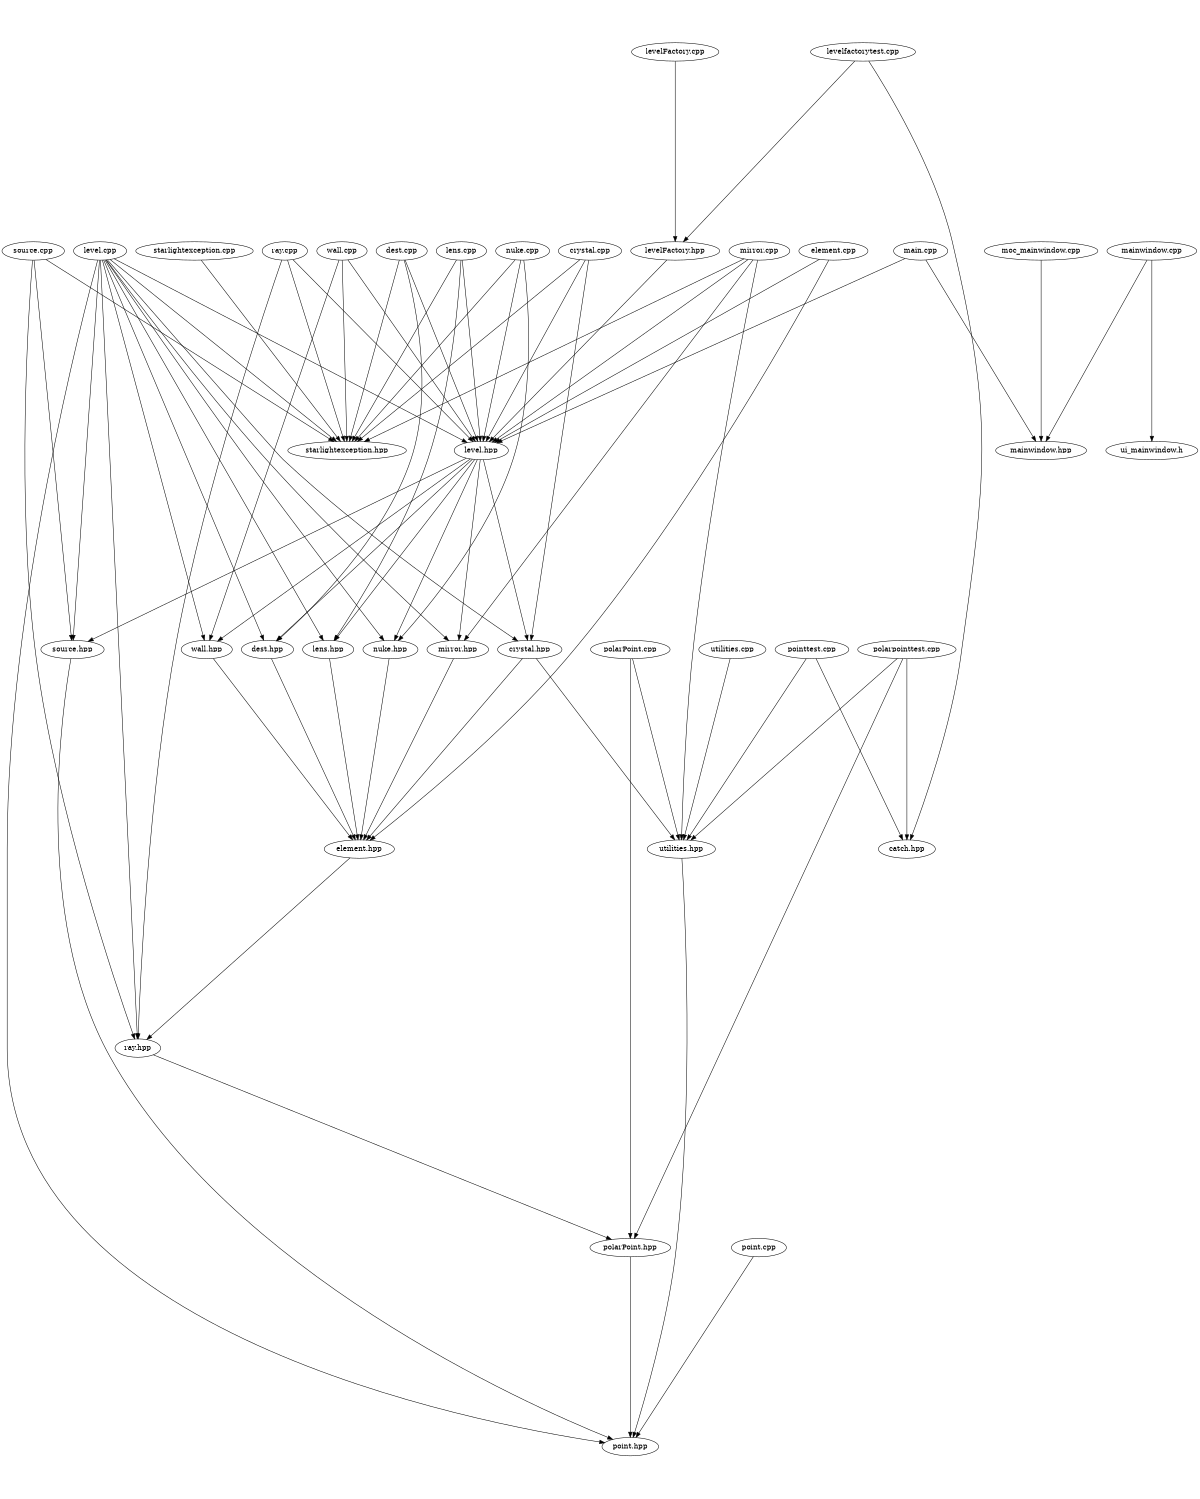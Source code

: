 digraph "source tree" {
    overlap=scale;
    size="8,10";
    ratio="fill";
    fontsize="16";
    fontname="Helvetica";
	clusterrank="local";
	"polarPoint.hpp" -> "point.hpp"
	"dest.cpp" -> "starlightexception.hpp"
	"pointtest.cpp" -> "catch.hpp"
	"nuke.cpp" -> "nuke.hpp"
	"source.cpp" -> "source.hpp"
	"levelfactorytest.cpp" -> "levelFactory.hpp"
	"levelFactory.cpp" -> "levelFactory.hpp"
	"source.cpp" -> "starlightexception.hpp"
	"level.cpp" -> "ray.hpp"
	"utilities.cpp" -> "utilities.hpp"
	"mirror.cpp" -> "level.hpp"
	"level.cpp" -> "nuke.hpp"
	"main.cpp" -> "level.hpp"
	"ray.cpp" -> "ray.hpp"
	"crystal.hpp" -> "element.hpp"
	"mirror.cpp" -> "mirror.hpp"
	"polarpointtest.cpp" -> "utilities.hpp"
	"lens.cpp" -> "lens.hpp"
	"nuke.cpp" -> "level.hpp"
	"level.cpp" -> "crystal.hpp"
	"polarPoint.cpp" -> "utilities.hpp"
	"mainwindow.cpp" -> "ui_mainwindow.h"
	"main.cpp" -> "mainwindow.hpp"
	"crystal.hpp" -> "utilities.hpp"
	"level.hpp" -> "source.hpp"
	"level.hpp" -> "wall.hpp"
	"dest.hpp" -> "element.hpp"
	"crystal.cpp" -> "level.hpp"
	"lens.cpp" -> "level.hpp"
	"level.cpp" -> "lens.hpp"
	"level.cpp" -> "level.hpp"
	"nuke.cpp" -> "starlightexception.hpp"
	"wall.hpp" -> "element.hpp"
	"level.cpp" -> "starlightexception.hpp"
	"polarpointtest.cpp" -> "polarPoint.hpp"
	"source.hpp" -> "point.hpp"
	"starlightexception.cpp" -> "starlightexception.hpp"
	"ray.hpp" -> "polarPoint.hpp"
	"level.hpp" -> "nuke.hpp"
	"level.cpp" -> "point.hpp"
	"dest.cpp" -> "dest.hpp"
	"level.hpp" -> "dest.hpp"
	"level.cpp" -> "source.hpp"
	"level.cpp" -> "mirror.hpp"
	"element.hpp" -> "ray.hpp"
	"level.cpp" -> "wall.hpp"
	"lens.cpp" -> "starlightexception.hpp"
	"wall.cpp" -> "wall.hpp"
	"nuke.hpp" -> "element.hpp"
	"level.hpp" -> "lens.hpp"
	"moc_mainwindow.cpp" -> "mainwindow.hpp"
	"crystal.cpp" -> "starlightexception.hpp"
	"mirror.cpp" -> "starlightexception.hpp"
	"lens.hpp" -> "element.hpp"
	"polarPoint.cpp" -> "polarPoint.hpp"
	"element.cpp" -> "element.hpp"
	"element.cpp" -> "level.hpp"
	"pointtest.cpp" -> "utilities.hpp"
	"level.cpp" -> "dest.hpp"
	"wall.cpp" -> "starlightexception.hpp"
	"wall.cpp" -> "level.hpp"
	"source.cpp" -> "ray.hpp"
	"ray.cpp" -> "level.hpp"
	"mainwindow.cpp" -> "mainwindow.hpp"
	"polarpointtest.cpp" -> "catch.hpp"
	"crystal.cpp" -> "crystal.hpp"
	"dest.cpp" -> "level.hpp"
	"mirror.cpp" -> "utilities.hpp"
	"ray.cpp" -> "starlightexception.hpp"
	"levelfactorytest.cpp" -> "catch.hpp"
	"point.cpp" -> "point.hpp"
	"utilities.hpp" -> "point.hpp"
	"level.hpp" -> "mirror.hpp"
	"level.hpp" -> "crystal.hpp"
	"levelFactory.hpp" -> "level.hpp"
	"mirror.hpp" -> "element.hpp"
}
